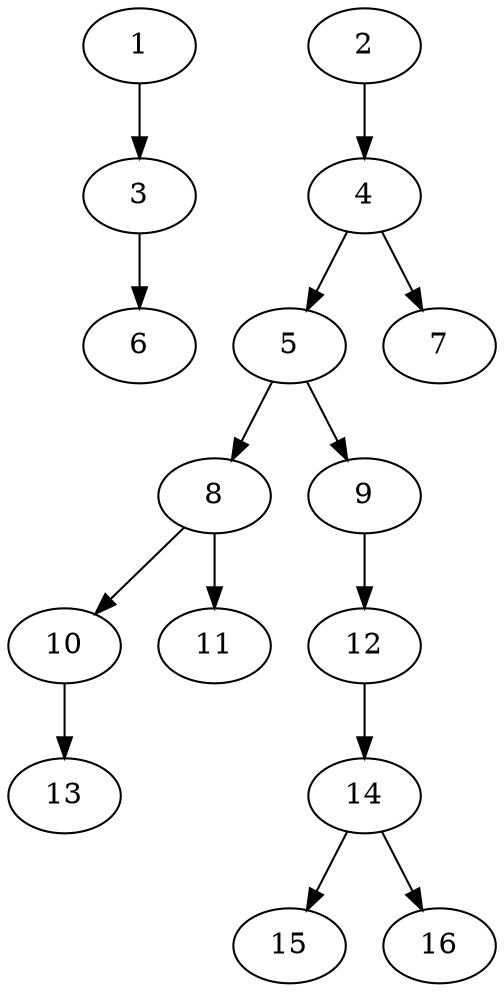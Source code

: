 // DAG (tier=1-easy, mode=data, n=16, ccr=0.300, fat=0.400, density=0.244, regular=0.759, jump=0.049, mindata=1048576, maxdata=8388608)
// DAG automatically generated by daggen at Sun Aug 24 16:33:33 2025
// /home/ermia/Project/Environments/daggen/bin/daggen --dot --ccr 0.300 --fat 0.400 --regular 0.759 --density 0.244 --jump 0.049 --mindata 1048576 --maxdata 8388608 -n 16 
digraph G {
  1 [size="8786996743681786", alpha="0.03", expect_size="4393498371840893"]
  1 -> 3 [size ="147200952762368"]
  2 [size="30195980090583547904", alpha="0.08", expect_size="15097990045291773952"]
  2 -> 4 [size ="77575170818048"]
  3 [size="204021903825804722176", alpha="0.05", expect_size="102010951912902361088"]
  3 -> 6 [size ="277251891396608"]
  4 [size="1416748133987352832", alpha="0.02", expect_size="708374066993676416"]
  4 -> 5 [size ="506183907540992"]
  4 -> 7 [size ="506183907540992"]
  5 [size="760318914856790272", alpha="0.07", expect_size="380159457428395136"]
  5 -> 8 [size ="333261016399872"]
  5 -> 9 [size ="333261016399872"]
  6 [size="523931463252448768", alpha="0.05", expect_size="261965731626224384"]
  7 [size="19294165348992560", alpha="0.11", expect_size="9647082674496280"]
  8 [size="505636784542056448000", alpha="0.08", expect_size="252818392271028224000"]
  8 -> 10 [size ="507749020467200"]
  8 -> 11 [size ="507749020467200"]
  9 [size="557476665579098", alpha="0.07", expect_size="278738332789549"]
  9 -> 12 [size ="17129881468928"]
  10 [size="18226330449477632000", alpha="0.18", expect_size="9113165224738816000"]
  10 -> 13 [size ="55405916979200"]
  11 [size="58111414476695656", alpha="0.01", expect_size="29055707238347828"]
  12 [size="7726147599545881", alpha="0.09", expect_size="3863073799772940"]
  12 -> 14 [size ="323603312672768"]
  13 [size="2458363508417363968", alpha="0.13", expect_size="1229181754208681984"]
  14 [size="361236206492581888000", alpha="0.17", expect_size="180618103246290944000"]
  14 -> 15 [size ="405773955891200"]
  14 -> 16 [size ="405773955891200"]
  15 [size="56396913439670272000", alpha="0.06", expect_size="28198456719835136000"]
  16 [size="33001525210340156", alpha="0.03", expect_size="16500762605170078"]
}